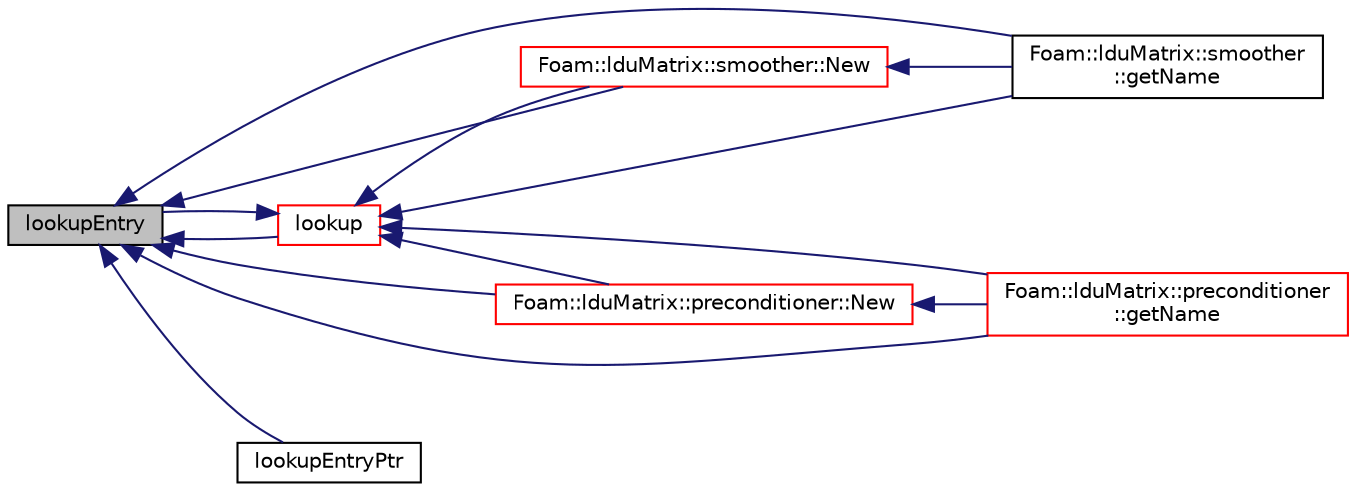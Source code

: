 digraph "lookupEntry"
{
  bgcolor="transparent";
  edge [fontname="Helvetica",fontsize="10",labelfontname="Helvetica",labelfontsize="10"];
  node [fontname="Helvetica",fontsize="10",shape=record];
  rankdir="LR";
  Node11461 [label="lookupEntry",height=0.2,width=0.4,color="black", fillcolor="grey75", style="filled", fontcolor="black"];
  Node11461 -> Node11462 [dir="back",color="midnightblue",fontsize="10",style="solid",fontname="Helvetica"];
  Node11462 [label="Foam::lduMatrix::smoother\l::getName",height=0.2,width=0.4,color="black",URL="$a27937.html#ac59fad692d6ce7568c8086fe89073005",tooltip="Find the smoother name (directly or from a sub-dictionary) "];
  Node11461 -> Node11463 [dir="back",color="midnightblue",fontsize="10",style="solid",fontname="Helvetica"];
  Node11463 [label="Foam::lduMatrix::preconditioner\l::getName",height=0.2,width=0.4,color="red",URL="$a27941.html#ac59fad692d6ce7568c8086fe89073005",tooltip="Find the preconditioner name (directly or from a sub-dictionary) "];
  Node11461 -> Node11474 [dir="back",color="midnightblue",fontsize="10",style="solid",fontname="Helvetica"];
  Node11474 [label="lookup",height=0.2,width=0.4,color="red",URL="$a27129.html#a6a0727fa523e48977e27348663def509",tooltip="Find and return an entry data stream. "];
  Node11474 -> Node11461 [dir="back",color="midnightblue",fontsize="10",style="solid",fontname="Helvetica"];
  Node11474 -> Node11463 [dir="back",color="midnightblue",fontsize="10",style="solid",fontname="Helvetica"];
  Node11474 -> Node13154 [dir="back",color="midnightblue",fontsize="10",style="solid",fontname="Helvetica"];
  Node13154 [label="Foam::lduMatrix::preconditioner::New",height=0.2,width=0.4,color="red",URL="$a27941.html#a10c523f8a576f467c2ebf477d43107b7",tooltip="Return a new preconditioner. "];
  Node13154 -> Node11463 [dir="back",color="midnightblue",fontsize="10",style="solid",fontname="Helvetica"];
  Node11474 -> Node11462 [dir="back",color="midnightblue",fontsize="10",style="solid",fontname="Helvetica"];
  Node11474 -> Node13156 [dir="back",color="midnightblue",fontsize="10",style="solid",fontname="Helvetica"];
  Node13156 [label="Foam::lduMatrix::smoother::New",height=0.2,width=0.4,color="red",URL="$a27937.html#a8d5691dd7f25aa4a7f95ac1e786df099",tooltip="Return a new smoother. "];
  Node13156 -> Node11462 [dir="back",color="midnightblue",fontsize="10",style="solid",fontname="Helvetica"];
  Node11461 -> Node13348 [dir="back",color="midnightblue",fontsize="10",style="solid",fontname="Helvetica"];
  Node13348 [label="lookupEntryPtr",height=0.2,width=0.4,color="black",URL="$a27129.html#af87e2e7d0277918db5d388044ce0ffe0",tooltip="Find and return an entry data stream pointer for manipulation. "];
  Node11461 -> Node13156 [dir="back",color="midnightblue",fontsize="10",style="solid",fontname="Helvetica"];
  Node11461 -> Node13154 [dir="back",color="midnightblue",fontsize="10",style="solid",fontname="Helvetica"];
}
